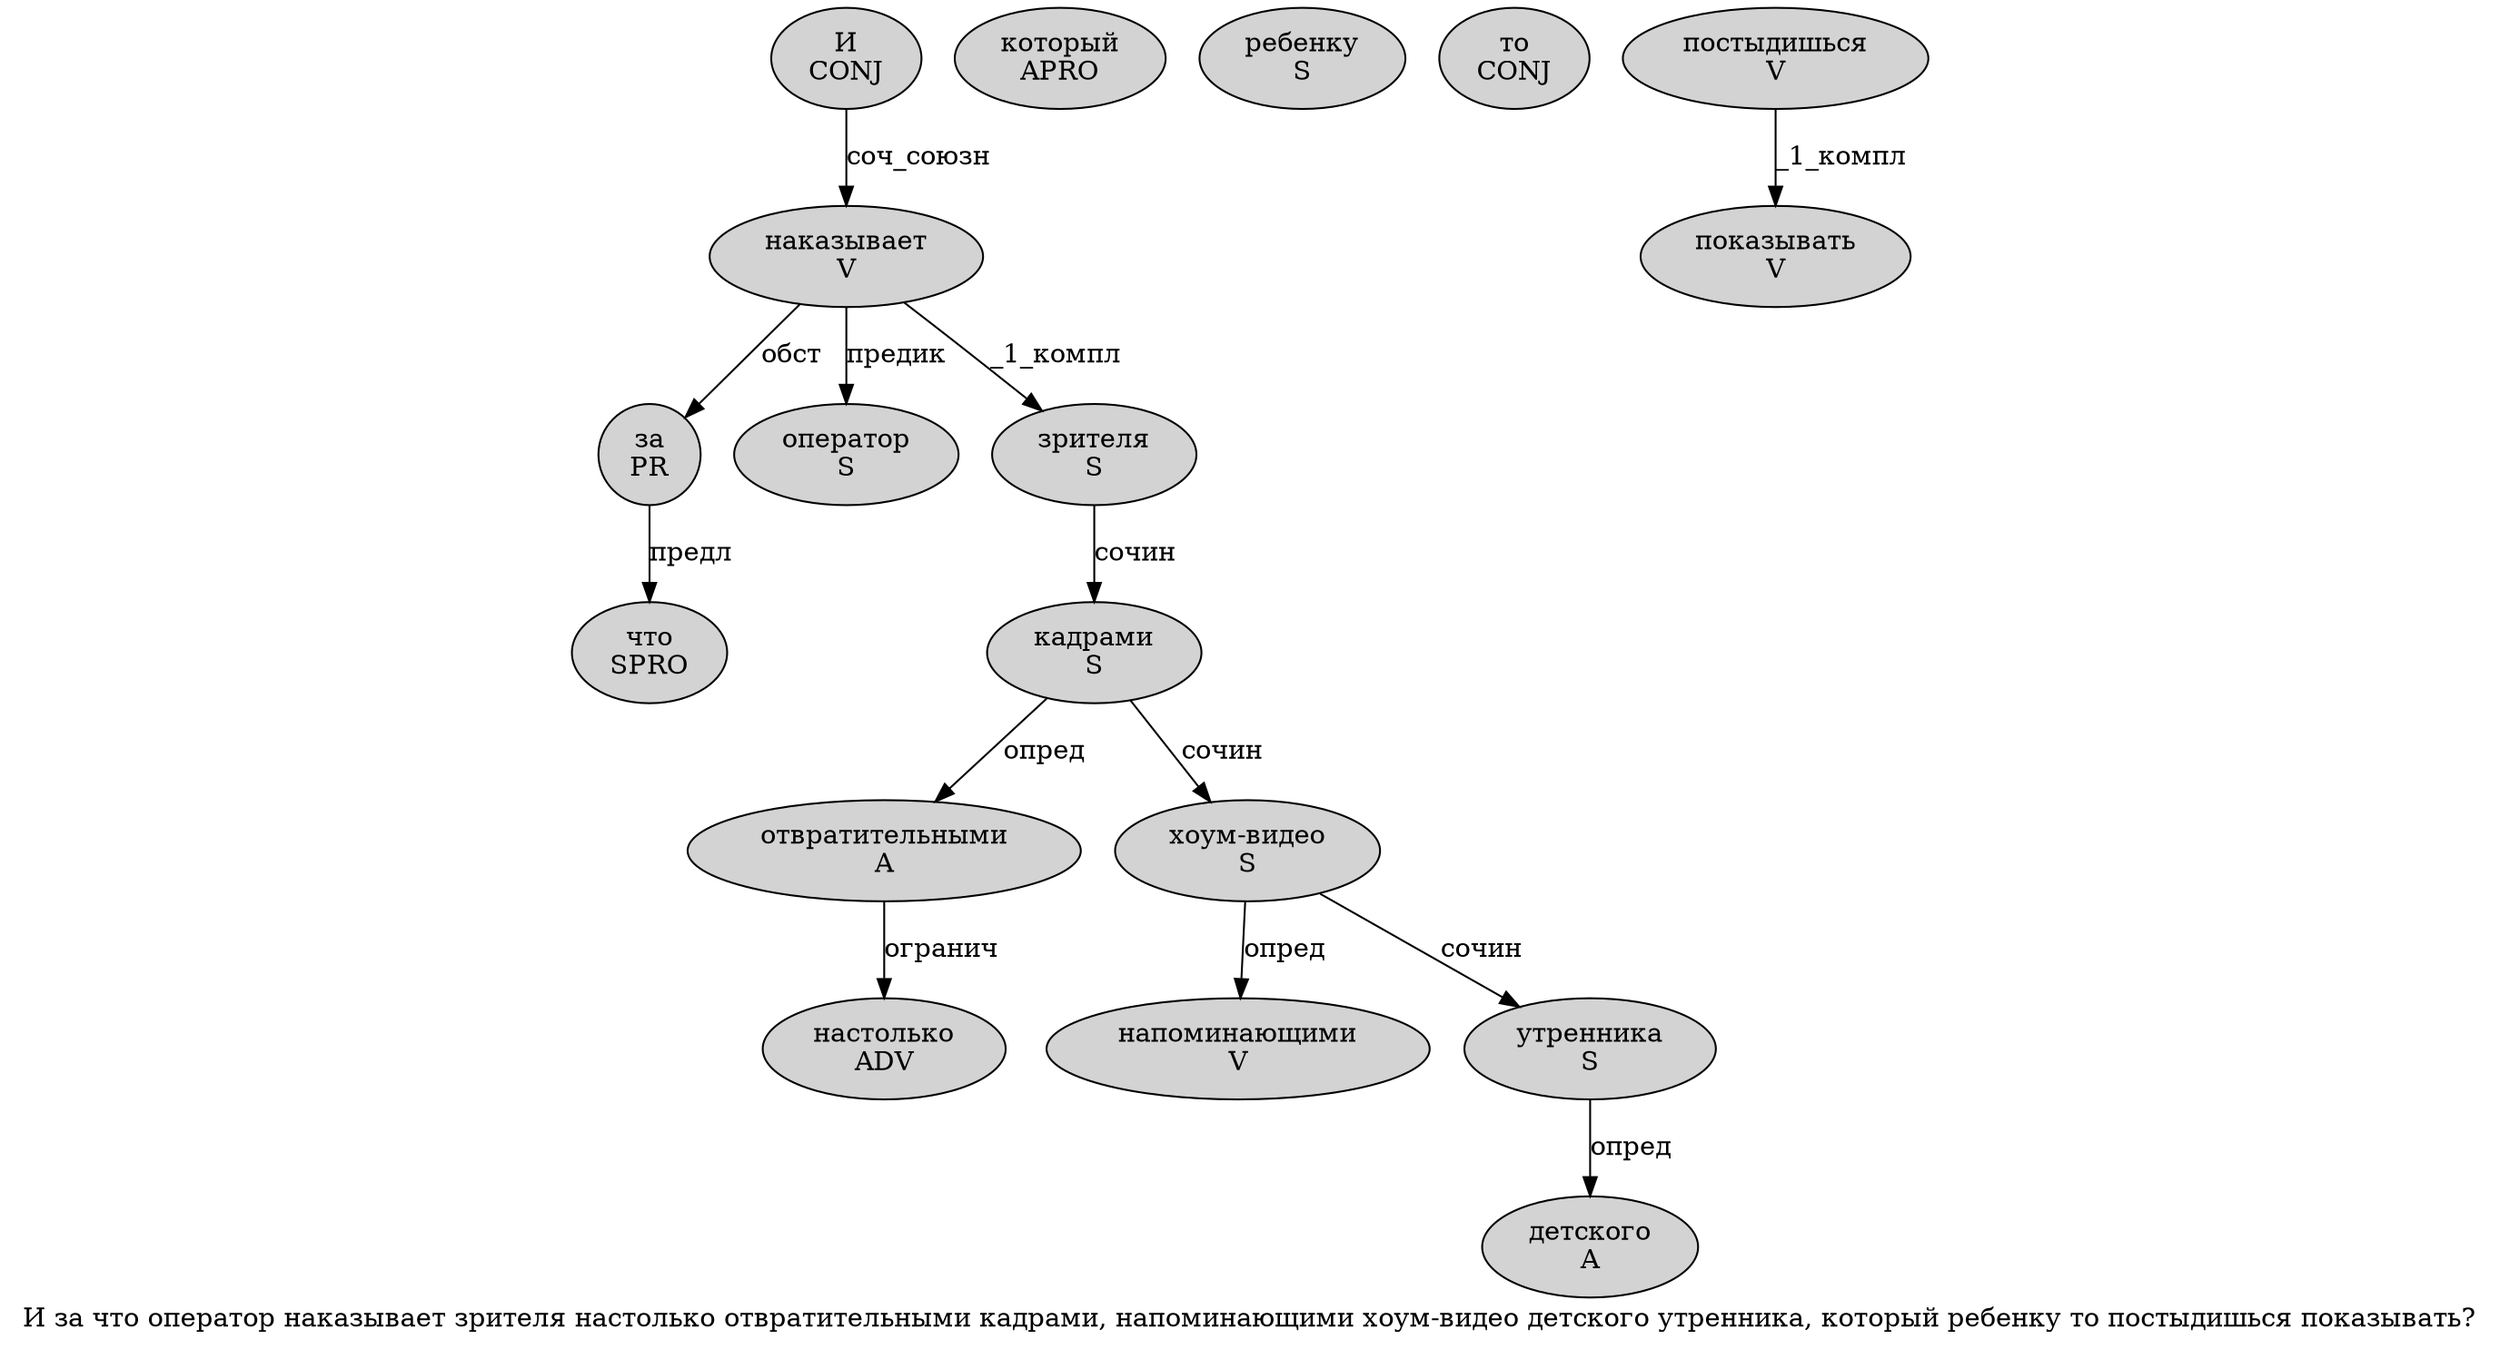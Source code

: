 digraph SENTENCE_2418 {
	graph [label="И за что оператор наказывает зрителя настолько отвратительными кадрами, напоминающими хоум-видео детского утренника, который ребенку то постыдишься показывать?"]
	node [style=filled]
		0 [label="И
CONJ" color="" fillcolor=lightgray penwidth=1 shape=ellipse]
		1 [label="за
PR" color="" fillcolor=lightgray penwidth=1 shape=ellipse]
		2 [label="что
SPRO" color="" fillcolor=lightgray penwidth=1 shape=ellipse]
		3 [label="оператор
S" color="" fillcolor=lightgray penwidth=1 shape=ellipse]
		4 [label="наказывает
V" color="" fillcolor=lightgray penwidth=1 shape=ellipse]
		5 [label="зрителя
S" color="" fillcolor=lightgray penwidth=1 shape=ellipse]
		6 [label="настолько
ADV" color="" fillcolor=lightgray penwidth=1 shape=ellipse]
		7 [label="отвратительными
A" color="" fillcolor=lightgray penwidth=1 shape=ellipse]
		8 [label="кадрами
S" color="" fillcolor=lightgray penwidth=1 shape=ellipse]
		10 [label="напоминающими
V" color="" fillcolor=lightgray penwidth=1 shape=ellipse]
		11 [label="хоум-видео
S" color="" fillcolor=lightgray penwidth=1 shape=ellipse]
		12 [label="детского
A" color="" fillcolor=lightgray penwidth=1 shape=ellipse]
		13 [label="утренника
S" color="" fillcolor=lightgray penwidth=1 shape=ellipse]
		15 [label="который
APRO" color="" fillcolor=lightgray penwidth=1 shape=ellipse]
		16 [label="ребенку
S" color="" fillcolor=lightgray penwidth=1 shape=ellipse]
		17 [label="то
CONJ" color="" fillcolor=lightgray penwidth=1 shape=ellipse]
		18 [label="постыдишься
V" color="" fillcolor=lightgray penwidth=1 shape=ellipse]
		19 [label="показывать
V" color="" fillcolor=lightgray penwidth=1 shape=ellipse]
			4 -> 1 [label="обст"]
			4 -> 3 [label="предик"]
			4 -> 5 [label="_1_компл"]
			7 -> 6 [label="огранич"]
			0 -> 4 [label="соч_союзн"]
			5 -> 8 [label="сочин"]
			13 -> 12 [label="опред"]
			18 -> 19 [label="_1_компл"]
			8 -> 7 [label="опред"]
			8 -> 11 [label="сочин"]
			11 -> 10 [label="опред"]
			11 -> 13 [label="сочин"]
			1 -> 2 [label="предл"]
}